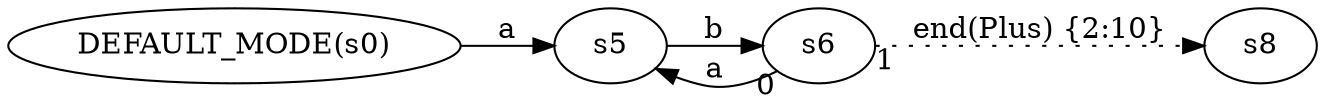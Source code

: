 digraph ATN {
  rankdir=LR;

  "DEFAULT_MODE(s0)" -> s5 [label=a]
  s5 -> s6 [label=b]
  s6 -> s5 [label=a taillabel=0]
  s6 -> s8 [label="end(Plus) {2:10}" taillabel=1 style=dotted]
}